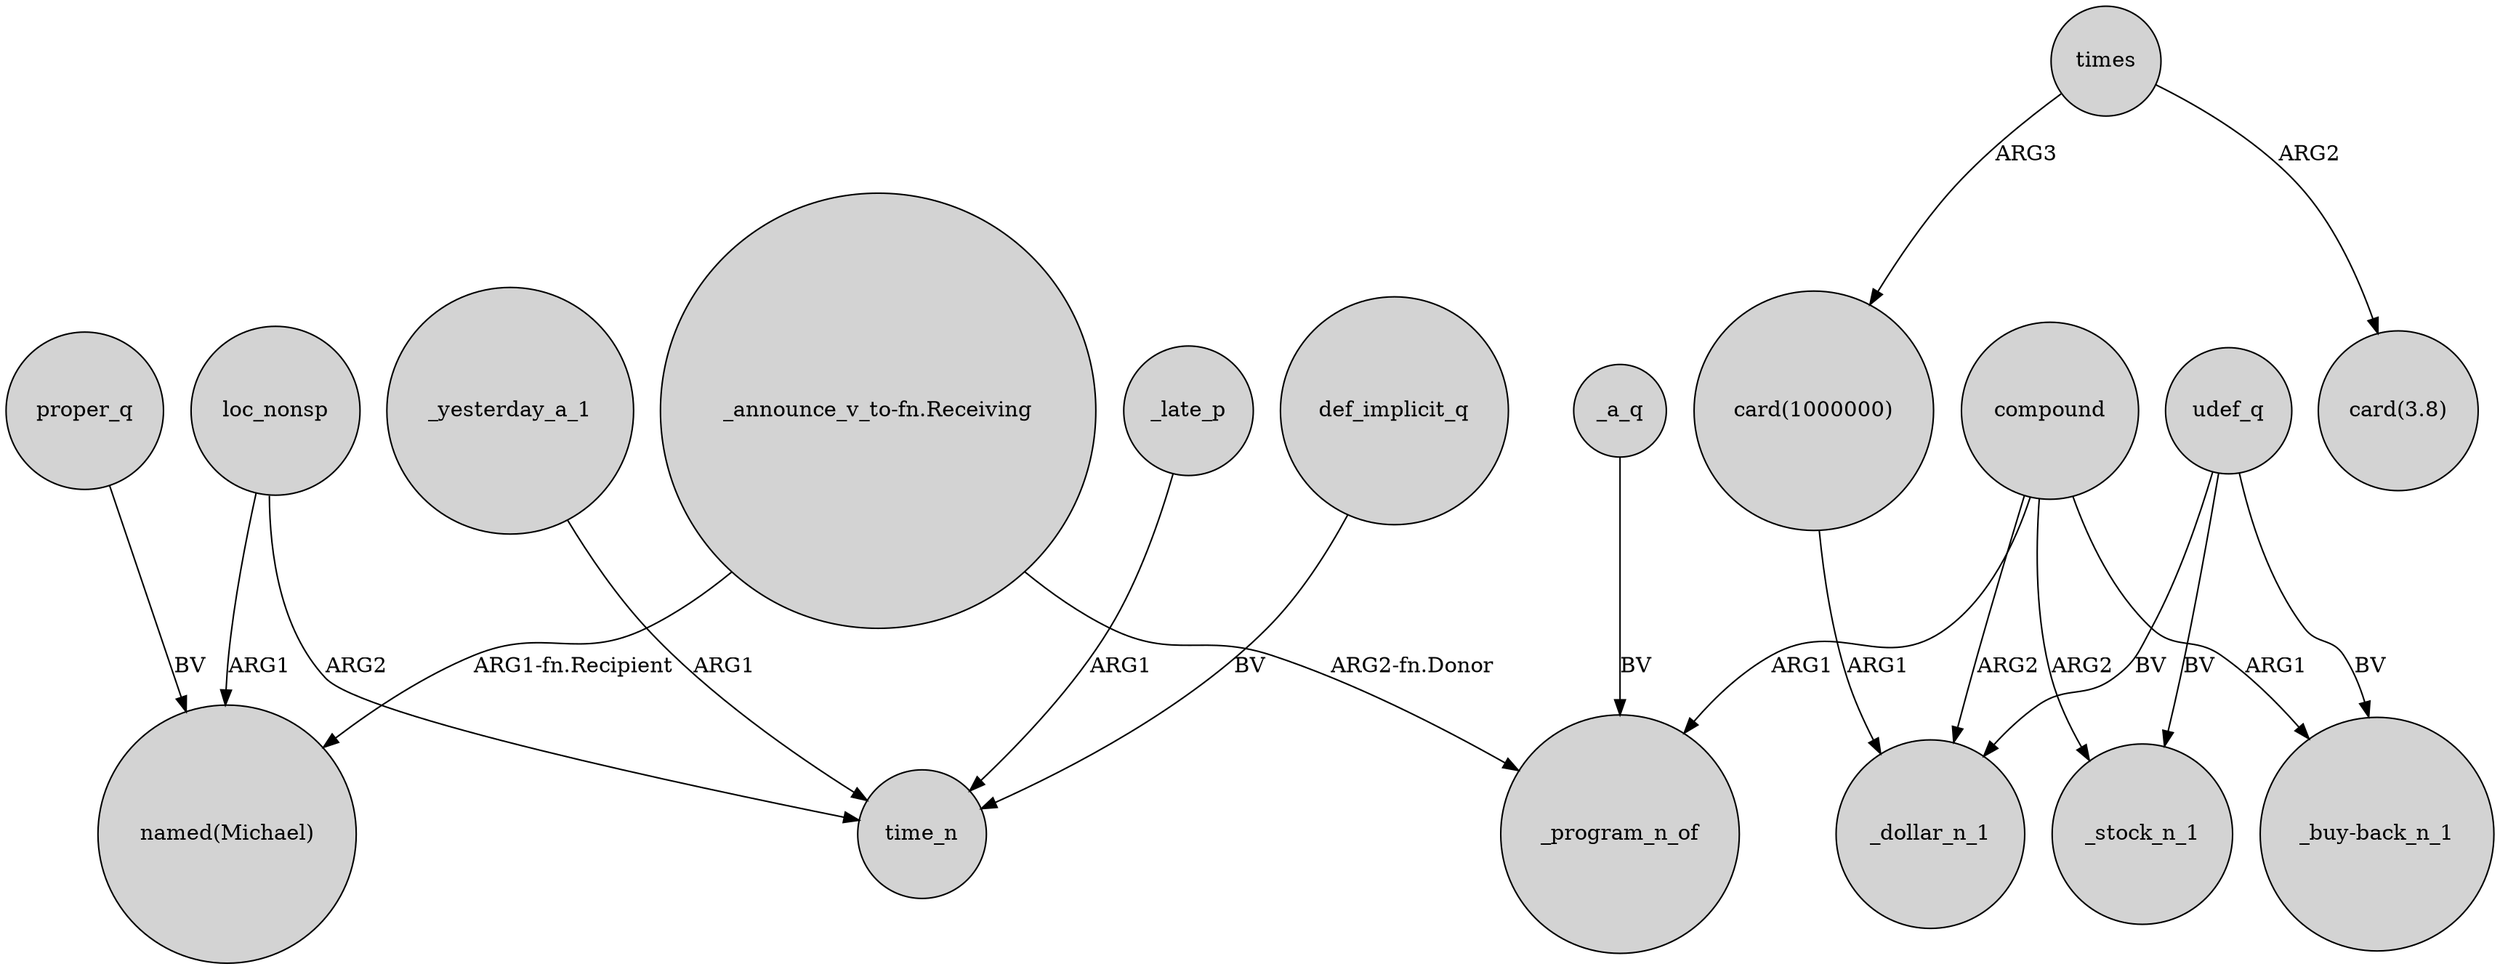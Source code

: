 digraph {
	node [shape=circle style=filled]
	"_announce_v_to-fn.Receiving" -> "named(Michael)" [label="ARG1-fn.Recipient"]
	times -> "card(1000000)" [label=ARG3]
	_yesterday_a_1 -> time_n [label=ARG1]
	compound -> _dollar_n_1 [label=ARG2]
	times -> "card(3.8)" [label=ARG2]
	proper_q -> "named(Michael)" [label=BV]
	udef_q -> _stock_n_1 [label=BV]
	compound -> _program_n_of [label=ARG1]
	compound -> "_buy-back_n_1" [label=ARG1]
	loc_nonsp -> "named(Michael)" [label=ARG1]
	compound -> _stock_n_1 [label=ARG2]
	udef_q -> _dollar_n_1 [label=BV]
	"card(1000000)" -> _dollar_n_1 [label=ARG1]
	_late_p -> time_n [label=ARG1]
	"_announce_v_to-fn.Receiving" -> _program_n_of [label="ARG2-fn.Donor"]
	loc_nonsp -> time_n [label=ARG2]
	_a_q -> _program_n_of [label=BV]
	udef_q -> "_buy-back_n_1" [label=BV]
	def_implicit_q -> time_n [label=BV]
}

